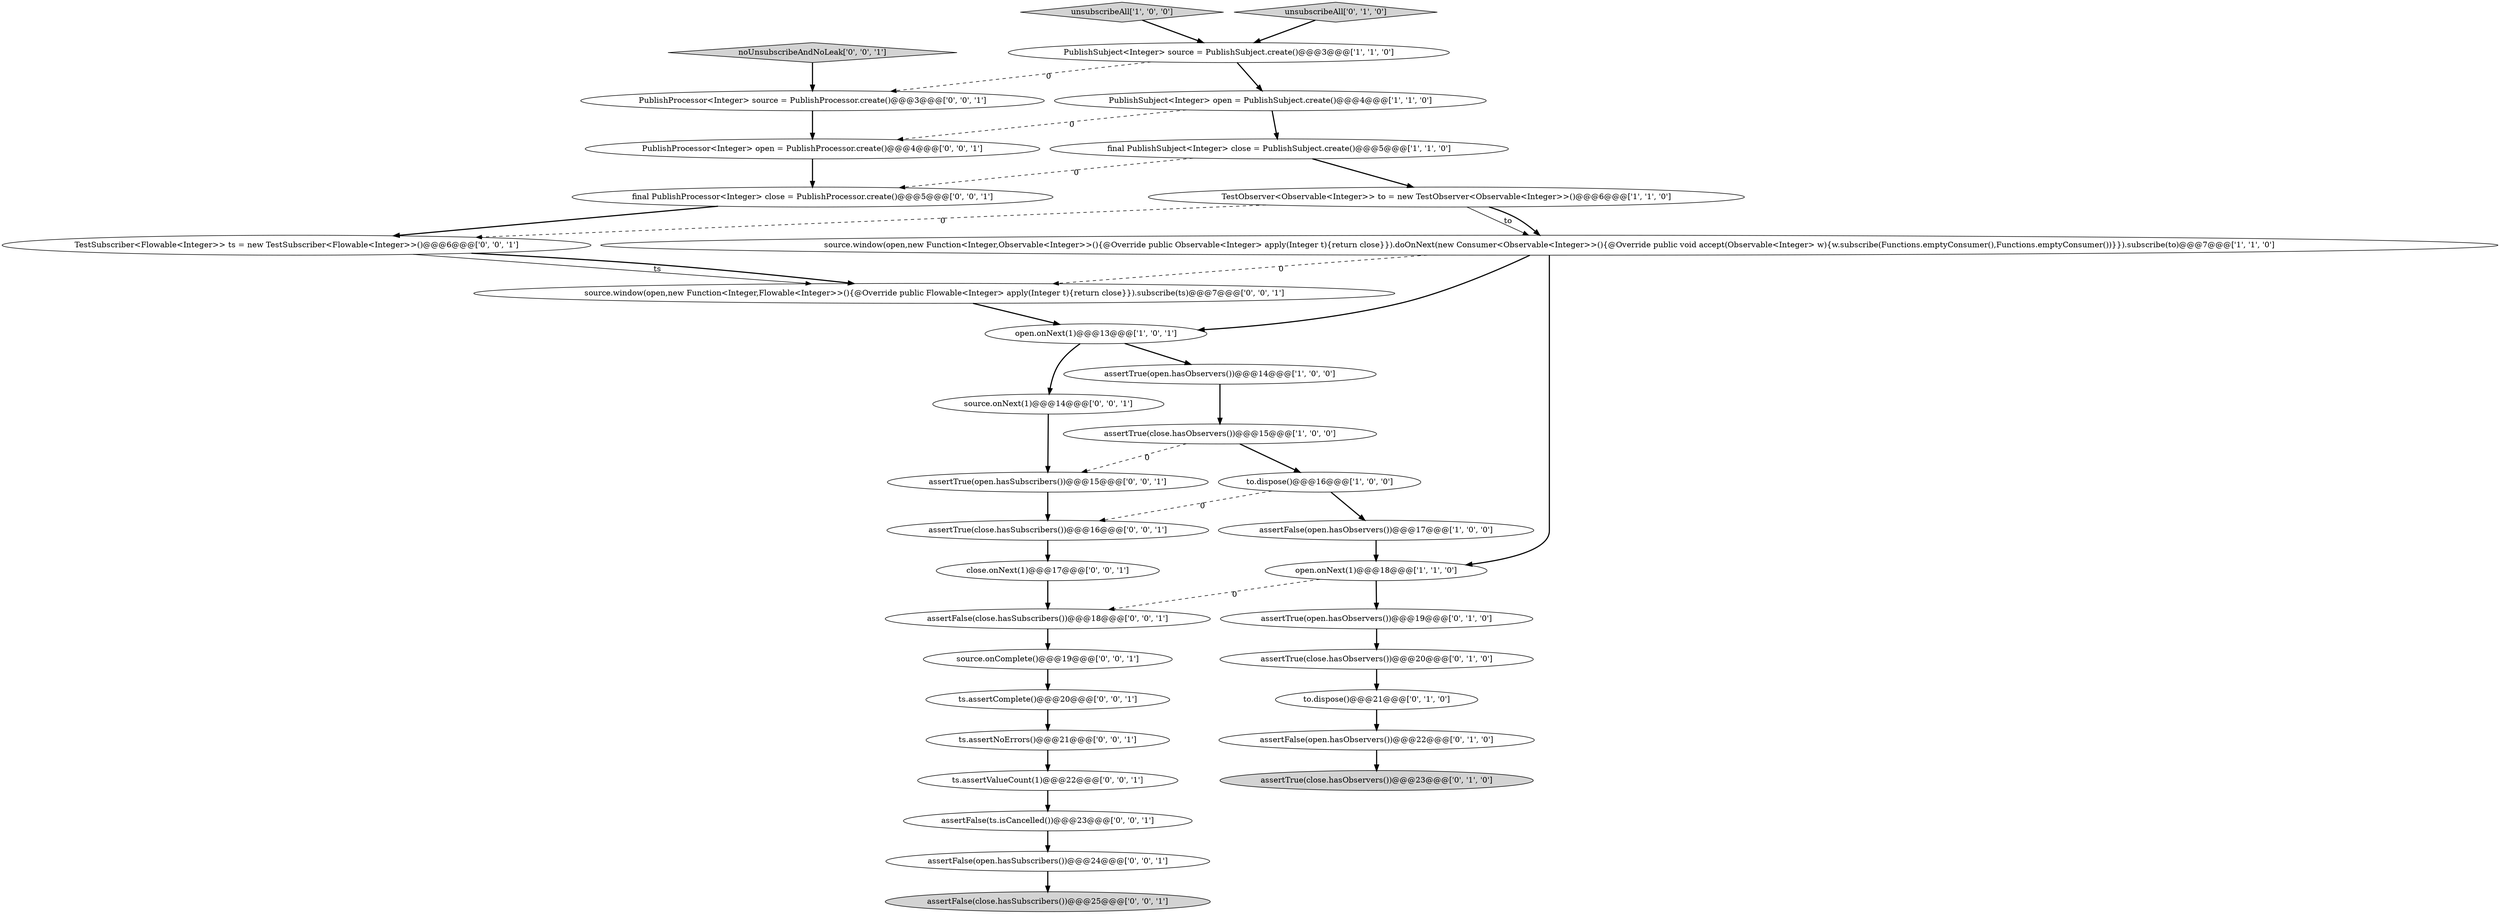 digraph {
20 [style = filled, label = "noUnsubscribeAndNoLeak['0', '0', '1']", fillcolor = lightgray, shape = diamond image = "AAA0AAABBB3BBB"];
2 [style = filled, label = "assertTrue(close.hasObservers())@@@15@@@['1', '0', '0']", fillcolor = white, shape = ellipse image = "AAA0AAABBB1BBB"];
21 [style = filled, label = "source.window(open,new Function<Integer,Flowable<Integer>>(){@Override public Flowable<Integer> apply(Integer t){return close}}).subscribe(ts)@@@7@@@['0', '0', '1']", fillcolor = white, shape = ellipse image = "AAA0AAABBB3BBB"];
25 [style = filled, label = "assertTrue(open.hasSubscribers())@@@15@@@['0', '0', '1']", fillcolor = white, shape = ellipse image = "AAA0AAABBB3BBB"];
3 [style = filled, label = "to.dispose()@@@16@@@['1', '0', '0']", fillcolor = white, shape = ellipse image = "AAA0AAABBB1BBB"];
27 [style = filled, label = "close.onNext(1)@@@17@@@['0', '0', '1']", fillcolor = white, shape = ellipse image = "AAA0AAABBB3BBB"];
7 [style = filled, label = "assertFalse(open.hasObservers())@@@17@@@['1', '0', '0']", fillcolor = white, shape = ellipse image = "AAA0AAABBB1BBB"];
18 [style = filled, label = "assertFalse(close.hasSubscribers())@@@25@@@['0', '0', '1']", fillcolor = lightgray, shape = ellipse image = "AAA0AAABBB3BBB"];
5 [style = filled, label = "final PublishSubject<Integer> close = PublishSubject.create()@@@5@@@['1', '1', '0']", fillcolor = white, shape = ellipse image = "AAA0AAABBB1BBB"];
22 [style = filled, label = "ts.assertNoErrors()@@@21@@@['0', '0', '1']", fillcolor = white, shape = ellipse image = "AAA0AAABBB3BBB"];
4 [style = filled, label = "PublishSubject<Integer> open = PublishSubject.create()@@@4@@@['1', '1', '0']", fillcolor = white, shape = ellipse image = "AAA0AAABBB1BBB"];
24 [style = filled, label = "source.onComplete()@@@19@@@['0', '0', '1']", fillcolor = white, shape = ellipse image = "AAA0AAABBB3BBB"];
19 [style = filled, label = "assertFalse(close.hasSubscribers())@@@18@@@['0', '0', '1']", fillcolor = white, shape = ellipse image = "AAA0AAABBB3BBB"];
8 [style = filled, label = "open.onNext(1)@@@13@@@['1', '0', '1']", fillcolor = white, shape = ellipse image = "AAA0AAABBB1BBB"];
9 [style = filled, label = "source.window(open,new Function<Integer,Observable<Integer>>(){@Override public Observable<Integer> apply(Integer t){return close}}).doOnNext(new Consumer<Observable<Integer>>(){@Override public void accept(Observable<Integer> w){w.subscribe(Functions.emptyConsumer(),Functions.emptyConsumer())}}).subscribe(to)@@@7@@@['1', '1', '0']", fillcolor = white, shape = ellipse image = "AAA0AAABBB1BBB"];
31 [style = filled, label = "source.onNext(1)@@@14@@@['0', '0', '1']", fillcolor = white, shape = ellipse image = "AAA0AAABBB3BBB"];
33 [style = filled, label = "ts.assertValueCount(1)@@@22@@@['0', '0', '1']", fillcolor = white, shape = ellipse image = "AAA0AAABBB3BBB"];
14 [style = filled, label = "to.dispose()@@@21@@@['0', '1', '0']", fillcolor = white, shape = ellipse image = "AAA0AAABBB2BBB"];
29 [style = filled, label = "assertFalse(open.hasSubscribers())@@@24@@@['0', '0', '1']", fillcolor = white, shape = ellipse image = "AAA0AAABBB3BBB"];
26 [style = filled, label = "PublishProcessor<Integer> source = PublishProcessor.create()@@@3@@@['0', '0', '1']", fillcolor = white, shape = ellipse image = "AAA0AAABBB3BBB"];
13 [style = filled, label = "assertTrue(open.hasObservers())@@@19@@@['0', '1', '0']", fillcolor = white, shape = ellipse image = "AAA0AAABBB2BBB"];
10 [style = filled, label = "PublishSubject<Integer> source = PublishSubject.create()@@@3@@@['1', '1', '0']", fillcolor = white, shape = ellipse image = "AAA0AAABBB1BBB"];
17 [style = filled, label = "assertFalse(open.hasObservers())@@@22@@@['0', '1', '0']", fillcolor = white, shape = ellipse image = "AAA0AAABBB2BBB"];
0 [style = filled, label = "open.onNext(1)@@@18@@@['1', '1', '0']", fillcolor = white, shape = ellipse image = "AAA0AAABBB1BBB"];
1 [style = filled, label = "assertTrue(open.hasObservers())@@@14@@@['1', '0', '0']", fillcolor = white, shape = ellipse image = "AAA0AAABBB1BBB"];
16 [style = filled, label = "assertTrue(close.hasObservers())@@@20@@@['0', '1', '0']", fillcolor = white, shape = ellipse image = "AAA0AAABBB2BBB"];
35 [style = filled, label = "ts.assertComplete()@@@20@@@['0', '0', '1']", fillcolor = white, shape = ellipse image = "AAA0AAABBB3BBB"];
32 [style = filled, label = "final PublishProcessor<Integer> close = PublishProcessor.create()@@@5@@@['0', '0', '1']", fillcolor = white, shape = ellipse image = "AAA0AAABBB3BBB"];
11 [style = filled, label = "unsubscribeAll['1', '0', '0']", fillcolor = lightgray, shape = diamond image = "AAA0AAABBB1BBB"];
23 [style = filled, label = "assertTrue(close.hasSubscribers())@@@16@@@['0', '0', '1']", fillcolor = white, shape = ellipse image = "AAA0AAABBB3BBB"];
6 [style = filled, label = "TestObserver<Observable<Integer>> to = new TestObserver<Observable<Integer>>()@@@6@@@['1', '1', '0']", fillcolor = white, shape = ellipse image = "AAA0AAABBB1BBB"];
28 [style = filled, label = "assertFalse(ts.isCancelled())@@@23@@@['0', '0', '1']", fillcolor = white, shape = ellipse image = "AAA0AAABBB3BBB"];
30 [style = filled, label = "TestSubscriber<Flowable<Integer>> ts = new TestSubscriber<Flowable<Integer>>()@@@6@@@['0', '0', '1']", fillcolor = white, shape = ellipse image = "AAA0AAABBB3BBB"];
12 [style = filled, label = "unsubscribeAll['0', '1', '0']", fillcolor = lightgray, shape = diamond image = "AAA0AAABBB2BBB"];
34 [style = filled, label = "PublishProcessor<Integer> open = PublishProcessor.create()@@@4@@@['0', '0', '1']", fillcolor = white, shape = ellipse image = "AAA0AAABBB3BBB"];
15 [style = filled, label = "assertTrue(close.hasObservers())@@@23@@@['0', '1', '0']", fillcolor = lightgray, shape = ellipse image = "AAA0AAABBB2BBB"];
28->29 [style = bold, label=""];
6->9 [style = solid, label="to"];
30->21 [style = solid, label="ts"];
22->33 [style = bold, label=""];
31->25 [style = bold, label=""];
9->0 [style = bold, label=""];
0->13 [style = bold, label=""];
23->27 [style = bold, label=""];
8->31 [style = bold, label=""];
24->35 [style = bold, label=""];
25->23 [style = bold, label=""];
20->26 [style = bold, label=""];
0->19 [style = dashed, label="0"];
35->22 [style = bold, label=""];
2->3 [style = bold, label=""];
33->28 [style = bold, label=""];
26->34 [style = bold, label=""];
21->8 [style = bold, label=""];
14->17 [style = bold, label=""];
7->0 [style = bold, label=""];
9->8 [style = bold, label=""];
32->30 [style = bold, label=""];
13->16 [style = bold, label=""];
29->18 [style = bold, label=""];
19->24 [style = bold, label=""];
3->23 [style = dashed, label="0"];
8->1 [style = bold, label=""];
5->32 [style = dashed, label="0"];
30->21 [style = bold, label=""];
12->10 [style = bold, label=""];
10->26 [style = dashed, label="0"];
5->6 [style = bold, label=""];
3->7 [style = bold, label=""];
9->21 [style = dashed, label="0"];
11->10 [style = bold, label=""];
4->34 [style = dashed, label="0"];
17->15 [style = bold, label=""];
2->25 [style = dashed, label="0"];
10->4 [style = bold, label=""];
16->14 [style = bold, label=""];
34->32 [style = bold, label=""];
6->30 [style = dashed, label="0"];
1->2 [style = bold, label=""];
27->19 [style = bold, label=""];
6->9 [style = bold, label=""];
4->5 [style = bold, label=""];
}
